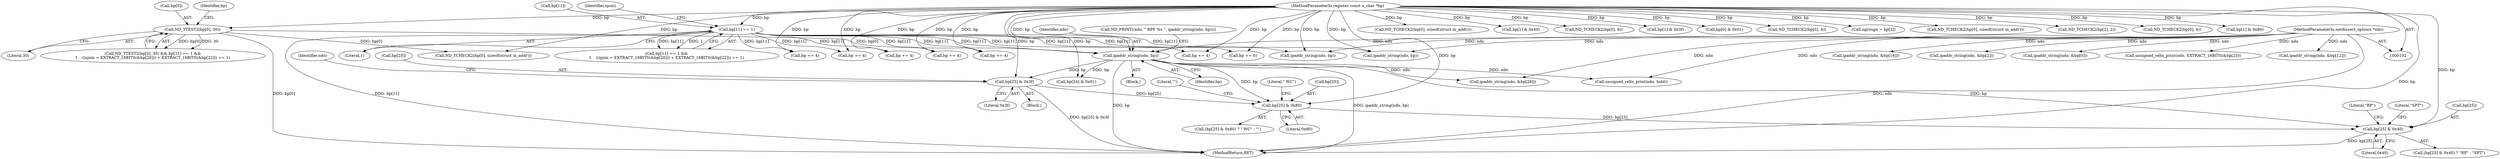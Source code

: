 digraph "0_tcpdump_5dc1860d8267b1e0cb78c9ffa2a40bea2fdb3ddc_1@pointer" {
"1000232" [label="(Call,bp[25] & 0x80)"];
"1000186" [label="(Call,bp[25] & 0x3f)"];
"1000146" [label="(Call,ipaddr_string(ndo, bp))"];
"1000103" [label="(MethodParameterIn,netdissect_options *ndo)"];
"1000113" [label="(Call,ND_TTEST2(bp[0], 30))"];
"1000104" [label="(MethodParameterIn,register const u_char *bp)"];
"1000119" [label="(Call,bp[11] == 1)"];
"1000240" [label="(Call,bp[25] & 0x40)"];
"1000165" [label="(Call,unsigned_relts_print(ndo, hold))"];
"1000191" [label="(Call,ipaddr_string(ndo, &bp[12]))"];
"1000146" [label="(Call,ipaddr_string(ndo, bp))"];
"1000343" [label="(Call,bp += 4)"];
"1000241" [label="(Call,bp[25])"];
"1000112" [label="(Call,ND_TTEST2(bp[0], 30) && bp[11] == 1 &&\n\t    ((njoin = EXTRACT_16BITS(&bp[20])) + EXTRACT_16BITS(&bp[22])) == 1)"];
"1000231" [label="(Call,(bp[25] & 0x80) ? \" WC\" : \"\")"];
"1000275" [label="(Call,ipaddr_string(ndo, bp))"];
"1000254" [label="(Call,ND_TCHECK2(bp[0], sizeof(struct in_addr)))"];
"1000232" [label="(Call,bp[25] & 0x80)"];
"1000223" [label="(Call,bp[24] & 0x01)"];
"1000237" [label="(Literal,\" WC\")"];
"1000113" [label="(Call,ND_TTEST2(bp[0], 30))"];
"1000245" [label="(Literal,\"RP\")"];
"1000383" [label="(Call,ND_TCHECK2(bp[0], sizeof(struct in_addr)))"];
"1000179" [label="(Call,ipaddr_string(ndo, &bp[26]))"];
"1000114" [label="(Call,bp[0])"];
"1000513" [label="(Call,bp[1] & 0x40)"];
"1000144" [label="(Block,)"];
"1000148" [label="(Identifier,bp)"];
"1000322" [label="(Call,bp += 4)"];
"1000118" [label="(Call,bp[11] == 1 &&\n\t    ((njoin = EXTRACT_16BITS(&bp[20])) + EXTRACT_16BITS(&bp[22])) == 1)"];
"1000233" [label="(Call,bp[25])"];
"1000192" [label="(Identifier,ndo)"];
"1000446" [label="(Call,bp += 4)"];
"1000187" [label="(Call,bp[25])"];
"1000481" [label="(Call,ND_TCHECK2(bp[0], 6))"];
"1000147" [label="(Identifier,ndo)"];
"1000527" [label="(Call,bp[1] & 0x3f)"];
"1000495" [label="(Call,bp[0] & 0x01)"];
"1000419" [label="(Call,ND_TCHECK2(bp[0], 4))"];
"1000408" [label="(Call,bp += 4)"];
"1000338" [label="(Call,ngroups = bp[3])"];
"1000103" [label="(MethodParameterIn,netdissect_options *ndo)"];
"1000186" [label="(Call,bp[25] & 0x3f)"];
"1000545" [label="(MethodReturn,RET)"];
"1000210" [label="(Call,ipaddr_string(ndo, &bp[16]))"];
"1000369" [label="(Call,ipaddr_string(ndo, bp))"];
"1000521" [label="(Call,ipaddr_string(ndo, &bp[2]))"];
"1000244" [label="(Literal,0x40)"];
"1000278" [label="(Call,bp += 4)"];
"1000372" [label="(Call,bp += 4)"];
"1000190" [label="(Literal,0x3f)"];
"1000236" [label="(Literal,0x80)"];
"1000246" [label="(Literal,\"SPT\")"];
"1000358" [label="(Call,ND_TCHECK2(bp[0], sizeof(struct in_addr)))"];
"1000240" [label="(Call,bp[25] & 0x40)"];
"1000289" [label="(Call,ND_TCHECK2(bp[2], 2))"];
"1000121" [label="(Identifier,bp)"];
"1000402" [label="(Call,ipaddr_string(ndo, &bp[0]))"];
"1000185" [label="(Block,)"];
"1000308" [label="(Call,unsigned_relts_print(ndo, EXTRACT_16BITS(&bp[2])))"];
"1000123" [label="(Literal,1)"];
"1000104" [label="(MethodParameterIn,register const u_char *bp)"];
"1000127" [label="(Identifier,njoin)"];
"1000238" [label="(Literal,\"\")"];
"1000141" [label="(Call,ND_PRINT((ndo, \" RPF %s \", ipaddr_string(ndo, bp))))"];
"1000117" [label="(Literal,30)"];
"1000333" [label="(Call,ND_TCHECK2(bp[0], 4))"];
"1000504" [label="(Call,bp[1] & 0x80)"];
"1000120" [label="(Call,bp[11])"];
"1000119" [label="(Call,bp[11] == 1)"];
"1000532" [label="(Call,bp += 6)"];
"1000239" [label="(Call,(bp[25] & 0x40) ? \"RP\" : \"SPT\")"];
"1000232" -> "1000231"  [label="AST: "];
"1000232" -> "1000236"  [label="CFG: "];
"1000233" -> "1000232"  [label="AST: "];
"1000236" -> "1000232"  [label="AST: "];
"1000237" -> "1000232"  [label="CFG: "];
"1000238" -> "1000232"  [label="CFG: "];
"1000186" -> "1000232"  [label="DDG: bp[25]"];
"1000146" -> "1000232"  [label="DDG: bp"];
"1000104" -> "1000232"  [label="DDG: bp"];
"1000232" -> "1000240"  [label="DDG: bp[25]"];
"1000186" -> "1000185"  [label="AST: "];
"1000186" -> "1000190"  [label="CFG: "];
"1000187" -> "1000186"  [label="AST: "];
"1000190" -> "1000186"  [label="AST: "];
"1000192" -> "1000186"  [label="CFG: "];
"1000186" -> "1000545"  [label="DDG: bp[25] & 0x3f"];
"1000146" -> "1000186"  [label="DDG: bp"];
"1000104" -> "1000186"  [label="DDG: bp"];
"1000146" -> "1000144"  [label="AST: "];
"1000146" -> "1000148"  [label="CFG: "];
"1000147" -> "1000146"  [label="AST: "];
"1000148" -> "1000146"  [label="AST: "];
"1000141" -> "1000146"  [label="CFG: "];
"1000146" -> "1000545"  [label="DDG: bp"];
"1000146" -> "1000545"  [label="DDG: ipaddr_string(ndo, bp)"];
"1000103" -> "1000146"  [label="DDG: ndo"];
"1000113" -> "1000146"  [label="DDG: bp[0]"];
"1000119" -> "1000146"  [label="DDG: bp[11]"];
"1000104" -> "1000146"  [label="DDG: bp"];
"1000146" -> "1000165"  [label="DDG: ndo"];
"1000146" -> "1000179"  [label="DDG: ndo"];
"1000146" -> "1000223"  [label="DDG: bp"];
"1000146" -> "1000240"  [label="DDG: bp"];
"1000103" -> "1000102"  [label="AST: "];
"1000103" -> "1000545"  [label="DDG: ndo"];
"1000103" -> "1000165"  [label="DDG: ndo"];
"1000103" -> "1000179"  [label="DDG: ndo"];
"1000103" -> "1000191"  [label="DDG: ndo"];
"1000103" -> "1000210"  [label="DDG: ndo"];
"1000103" -> "1000275"  [label="DDG: ndo"];
"1000103" -> "1000308"  [label="DDG: ndo"];
"1000103" -> "1000369"  [label="DDG: ndo"];
"1000103" -> "1000402"  [label="DDG: ndo"];
"1000103" -> "1000521"  [label="DDG: ndo"];
"1000113" -> "1000112"  [label="AST: "];
"1000113" -> "1000117"  [label="CFG: "];
"1000114" -> "1000113"  [label="AST: "];
"1000117" -> "1000113"  [label="AST: "];
"1000121" -> "1000113"  [label="CFG: "];
"1000112" -> "1000113"  [label="CFG: "];
"1000113" -> "1000545"  [label="DDG: bp[0]"];
"1000113" -> "1000112"  [label="DDG: bp[0]"];
"1000113" -> "1000112"  [label="DDG: 30"];
"1000104" -> "1000113"  [label="DDG: bp"];
"1000113" -> "1000254"  [label="DDG: bp[0]"];
"1000104" -> "1000102"  [label="AST: "];
"1000104" -> "1000545"  [label="DDG: bp"];
"1000104" -> "1000119"  [label="DDG: bp"];
"1000104" -> "1000223"  [label="DDG: bp"];
"1000104" -> "1000240"  [label="DDG: bp"];
"1000104" -> "1000254"  [label="DDG: bp"];
"1000104" -> "1000275"  [label="DDG: bp"];
"1000104" -> "1000278"  [label="DDG: bp"];
"1000104" -> "1000289"  [label="DDG: bp"];
"1000104" -> "1000322"  [label="DDG: bp"];
"1000104" -> "1000333"  [label="DDG: bp"];
"1000104" -> "1000338"  [label="DDG: bp"];
"1000104" -> "1000343"  [label="DDG: bp"];
"1000104" -> "1000358"  [label="DDG: bp"];
"1000104" -> "1000369"  [label="DDG: bp"];
"1000104" -> "1000372"  [label="DDG: bp"];
"1000104" -> "1000383"  [label="DDG: bp"];
"1000104" -> "1000408"  [label="DDG: bp"];
"1000104" -> "1000419"  [label="DDG: bp"];
"1000104" -> "1000446"  [label="DDG: bp"];
"1000104" -> "1000481"  [label="DDG: bp"];
"1000104" -> "1000495"  [label="DDG: bp"];
"1000104" -> "1000504"  [label="DDG: bp"];
"1000104" -> "1000513"  [label="DDG: bp"];
"1000104" -> "1000527"  [label="DDG: bp"];
"1000104" -> "1000532"  [label="DDG: bp"];
"1000119" -> "1000118"  [label="AST: "];
"1000119" -> "1000123"  [label="CFG: "];
"1000120" -> "1000119"  [label="AST: "];
"1000123" -> "1000119"  [label="AST: "];
"1000127" -> "1000119"  [label="CFG: "];
"1000118" -> "1000119"  [label="CFG: "];
"1000119" -> "1000545"  [label="DDG: bp[11]"];
"1000119" -> "1000118"  [label="DDG: bp[11]"];
"1000119" -> "1000118"  [label="DDG: 1"];
"1000119" -> "1000275"  [label="DDG: bp[11]"];
"1000119" -> "1000278"  [label="DDG: bp[11]"];
"1000119" -> "1000322"  [label="DDG: bp[11]"];
"1000119" -> "1000343"  [label="DDG: bp[11]"];
"1000119" -> "1000369"  [label="DDG: bp[11]"];
"1000119" -> "1000372"  [label="DDG: bp[11]"];
"1000119" -> "1000408"  [label="DDG: bp[11]"];
"1000119" -> "1000446"  [label="DDG: bp[11]"];
"1000119" -> "1000532"  [label="DDG: bp[11]"];
"1000240" -> "1000239"  [label="AST: "];
"1000240" -> "1000244"  [label="CFG: "];
"1000241" -> "1000240"  [label="AST: "];
"1000244" -> "1000240"  [label="AST: "];
"1000245" -> "1000240"  [label="CFG: "];
"1000246" -> "1000240"  [label="CFG: "];
"1000240" -> "1000545"  [label="DDG: bp[25]"];
}
